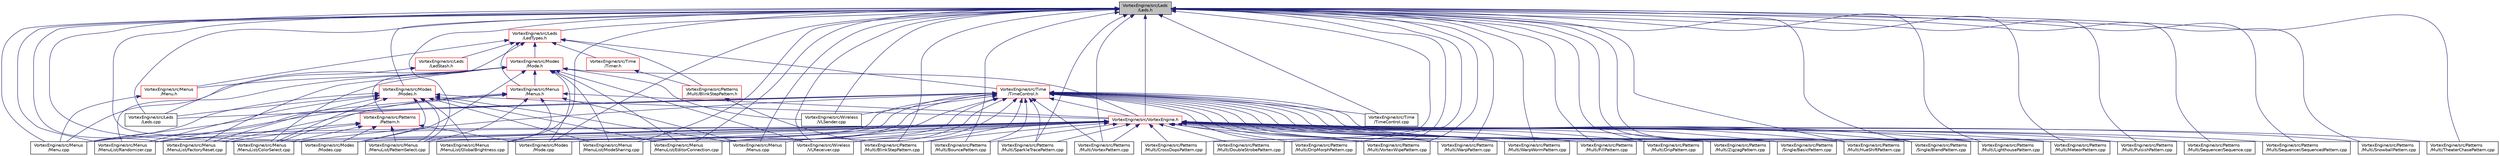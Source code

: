 digraph "VortexEngine/src/Leds/Leds.h"
{
 // INTERACTIVE_SVG=YES
 // LATEX_PDF_SIZE
  bgcolor="transparent";
  edge [fontname="Helvetica",fontsize="10",labelfontname="Helvetica",labelfontsize="10"];
  node [fontname="Helvetica",fontsize="10",shape=record];
  Node1 [label="VortexEngine/src/Leds\l/Leds.h",height=0.2,width=0.4,color="black", fillcolor="grey75", style="filled", fontcolor="black",tooltip=" "];
  Node1 -> Node2 [dir="back",color="midnightblue",fontsize="10",style="solid",fontname="Helvetica"];
  Node2 [label="VortexEngine/src/Leds\l/LedTypes.h",height=0.2,width=0.4,color="red",URL="$LedTypes_8h.html",tooltip=" "];
  Node2 -> Node3 [dir="back",color="midnightblue",fontsize="10",style="solid",fontname="Helvetica"];
  Node3 [label="VortexEngine/src/Time\l/TimeControl.h",height=0.2,width=0.4,color="red",URL="$TimeControl_8h.html",tooltip=" "];
  Node3 -> Node80 [dir="back",color="midnightblue",fontsize="10",style="solid",fontname="Helvetica"];
  Node80 [label="VortexEngine/src/Leds\l/Leds.cpp",height=0.2,width=0.4,color="black",URL="$Leds_8cpp.html",tooltip=" "];
  Node3 -> Node7 [dir="back",color="midnightblue",fontsize="10",style="solid",fontname="Helvetica"];
  Node7 [label="VortexEngine/src/VortexEngine.h",height=0.2,width=0.4,color="red",URL="$VortexEngine_8h.html",tooltip=" "];
  Node7 -> Node9 [dir="back",color="midnightblue",fontsize="10",style="solid",fontname="Helvetica"];
  Node9 [label="VortexEngine/src/Menus\l/Menu.cpp",height=0.2,width=0.4,color="black",URL="$Menu_8cpp.html",tooltip=" "];
  Node7 -> Node10 [dir="back",color="midnightblue",fontsize="10",style="solid",fontname="Helvetica"];
  Node10 [label="VortexEngine/src/Menus\l/MenuList/ColorSelect.cpp",height=0.2,width=0.4,color="black",URL="$ColorSelect_8cpp.html",tooltip=" "];
  Node7 -> Node11 [dir="back",color="midnightblue",fontsize="10",style="solid",fontname="Helvetica"];
  Node11 [label="VortexEngine/src/Menus\l/MenuList/EditorConnection.cpp",height=0.2,width=0.4,color="black",URL="$EditorConnection_8cpp.html",tooltip=" "];
  Node7 -> Node12 [dir="back",color="midnightblue",fontsize="10",style="solid",fontname="Helvetica"];
  Node12 [label="VortexEngine/src/Menus\l/MenuList/FactoryReset.cpp",height=0.2,width=0.4,color="black",URL="$FactoryReset_8cpp.html",tooltip=" "];
  Node7 -> Node13 [dir="back",color="midnightblue",fontsize="10",style="solid",fontname="Helvetica"];
  Node13 [label="VortexEngine/src/Menus\l/MenuList/GlobalBrightness.cpp",height=0.2,width=0.4,color="black",URL="$GlobalBrightness_8cpp.html",tooltip=" "];
  Node7 -> Node14 [dir="back",color="midnightblue",fontsize="10",style="solid",fontname="Helvetica"];
  Node14 [label="VortexEngine/src/Menus\l/MenuList/ModeSharing.cpp",height=0.2,width=0.4,color="black",URL="$ModeSharing_8cpp.html",tooltip=" "];
  Node7 -> Node15 [dir="back",color="midnightblue",fontsize="10",style="solid",fontname="Helvetica"];
  Node15 [label="VortexEngine/src/Menus\l/MenuList/PatternSelect.cpp",height=0.2,width=0.4,color="black",URL="$PatternSelect_8cpp.html",tooltip=" "];
  Node7 -> Node16 [dir="back",color="midnightblue",fontsize="10",style="solid",fontname="Helvetica"];
  Node16 [label="VortexEngine/src/Menus\l/MenuList/Randomizer.cpp",height=0.2,width=0.4,color="black",URL="$Randomizer_8cpp.html",tooltip=" "];
  Node7 -> Node17 [dir="back",color="midnightblue",fontsize="10",style="solid",fontname="Helvetica"];
  Node17 [label="VortexEngine/src/Menus\l/Menus.cpp",height=0.2,width=0.4,color="black",URL="$Menus_8cpp.html",tooltip=" "];
  Node7 -> Node18 [dir="back",color="midnightblue",fontsize="10",style="solid",fontname="Helvetica"];
  Node18 [label="VortexEngine/src/Modes\l/Mode.cpp",height=0.2,width=0.4,color="black",URL="$Mode_8cpp.html",tooltip=" "];
  Node7 -> Node19 [dir="back",color="midnightblue",fontsize="10",style="solid",fontname="Helvetica"];
  Node19 [label="VortexEngine/src/Modes\l/Modes.cpp",height=0.2,width=0.4,color="black",URL="$Modes_8cpp.html",tooltip=" "];
  Node7 -> Node20 [dir="back",color="midnightblue",fontsize="10",style="solid",fontname="Helvetica"];
  Node20 [label="VortexEngine/src/Patterns\l/Multi/BlinkStepPattern.cpp",height=0.2,width=0.4,color="black",URL="$BlinkStepPattern_8cpp.html",tooltip=" "];
  Node7 -> Node21 [dir="back",color="midnightblue",fontsize="10",style="solid",fontname="Helvetica"];
  Node21 [label="VortexEngine/src/Patterns\l/Multi/BouncePattern.cpp",height=0.2,width=0.4,color="black",URL="$BouncePattern_8cpp.html",tooltip=" "];
  Node7 -> Node23 [dir="back",color="midnightblue",fontsize="10",style="solid",fontname="Helvetica"];
  Node23 [label="VortexEngine/src/Patterns\l/Multi/CrossDopsPattern.cpp",height=0.2,width=0.4,color="black",URL="$CrossDopsPattern_8cpp.html",tooltip=" "];
  Node7 -> Node24 [dir="back",color="midnightblue",fontsize="10",style="solid",fontname="Helvetica"];
  Node24 [label="VortexEngine/src/Patterns\l/Multi/DoubleStrobePattern.cpp",height=0.2,width=0.4,color="black",URL="$DoubleStrobePattern_8cpp.html",tooltip=" "];
  Node7 -> Node25 [dir="back",color="midnightblue",fontsize="10",style="solid",fontname="Helvetica"];
  Node25 [label="VortexEngine/src/Patterns\l/Multi/DripMorphPattern.cpp",height=0.2,width=0.4,color="black",URL="$DripMorphPattern_8cpp.html",tooltip=" "];
  Node7 -> Node26 [dir="back",color="midnightblue",fontsize="10",style="solid",fontname="Helvetica"];
  Node26 [label="VortexEngine/src/Patterns\l/Multi/DripPattern.cpp",height=0.2,width=0.4,color="black",URL="$DripPattern_8cpp.html",tooltip=" "];
  Node7 -> Node27 [dir="back",color="midnightblue",fontsize="10",style="solid",fontname="Helvetica"];
  Node27 [label="VortexEngine/src/Patterns\l/Multi/FillPattern.cpp",height=0.2,width=0.4,color="black",URL="$FillPattern_8cpp.html",tooltip=" "];
  Node7 -> Node28 [dir="back",color="midnightblue",fontsize="10",style="solid",fontname="Helvetica"];
  Node28 [label="VortexEngine/src/Patterns\l/Multi/HueShiftPattern.cpp",height=0.2,width=0.4,color="black",URL="$HueShiftPattern_8cpp.html",tooltip=" "];
  Node7 -> Node29 [dir="back",color="midnightblue",fontsize="10",style="solid",fontname="Helvetica"];
  Node29 [label="VortexEngine/src/Patterns\l/Multi/LighthousePattern.cpp",height=0.2,width=0.4,color="black",URL="$LighthousePattern_8cpp.html",tooltip=" "];
  Node7 -> Node30 [dir="back",color="midnightblue",fontsize="10",style="solid",fontname="Helvetica"];
  Node30 [label="VortexEngine/src/Patterns\l/Multi/MeteorPattern.cpp",height=0.2,width=0.4,color="black",URL="$MeteorPattern_8cpp.html",tooltip=" "];
  Node7 -> Node32 [dir="back",color="midnightblue",fontsize="10",style="solid",fontname="Helvetica"];
  Node32 [label="VortexEngine/src/Patterns\l/Multi/PulsishPattern.cpp",height=0.2,width=0.4,color="black",URL="$PulsishPattern_8cpp.html",tooltip=" "];
  Node7 -> Node34 [dir="back",color="midnightblue",fontsize="10",style="solid",fontname="Helvetica"];
  Node34 [label="VortexEngine/src/Patterns\l/Multi/Sequencer/Sequence.cpp",height=0.2,width=0.4,color="black",URL="$Sequence_8cpp.html",tooltip=" "];
  Node7 -> Node35 [dir="back",color="midnightblue",fontsize="10",style="solid",fontname="Helvetica"];
  Node35 [label="VortexEngine/src/Patterns\l/Multi/Sequencer/SequencedPattern.cpp",height=0.2,width=0.4,color="black",URL="$SequencedPattern_8cpp.html",tooltip=" "];
  Node7 -> Node36 [dir="back",color="midnightblue",fontsize="10",style="solid",fontname="Helvetica"];
  Node36 [label="VortexEngine/src/Patterns\l/Multi/SnowballPattern.cpp",height=0.2,width=0.4,color="black",URL="$SnowballPattern_8cpp.html",tooltip=" "];
  Node7 -> Node37 [dir="back",color="midnightblue",fontsize="10",style="solid",fontname="Helvetica"];
  Node37 [label="VortexEngine/src/Patterns\l/Multi/SparkleTracePattern.cpp",height=0.2,width=0.4,color="black",URL="$SparkleTracePattern_8cpp.html",tooltip=" "];
  Node7 -> Node38 [dir="back",color="midnightblue",fontsize="10",style="solid",fontname="Helvetica"];
  Node38 [label="VortexEngine/src/Patterns\l/Multi/TheaterChasePattern.cpp",height=0.2,width=0.4,color="black",URL="$TheaterChasePattern_8cpp.html",tooltip=" "];
  Node7 -> Node39 [dir="back",color="midnightblue",fontsize="10",style="solid",fontname="Helvetica"];
  Node39 [label="VortexEngine/src/Patterns\l/Multi/VortexPattern.cpp",height=0.2,width=0.4,color="black",URL="$VortexPattern_8cpp.html",tooltip=" "];
  Node7 -> Node40 [dir="back",color="midnightblue",fontsize="10",style="solid",fontname="Helvetica"];
  Node40 [label="VortexEngine/src/Patterns\l/Multi/VortexWipePattern.cpp",height=0.2,width=0.4,color="black",URL="$VortexWipePattern_8cpp.html",tooltip=" "];
  Node7 -> Node41 [dir="back",color="midnightblue",fontsize="10",style="solid",fontname="Helvetica"];
  Node41 [label="VortexEngine/src/Patterns\l/Multi/WarpPattern.cpp",height=0.2,width=0.4,color="black",URL="$WarpPattern_8cpp.html",tooltip=" "];
  Node7 -> Node42 [dir="back",color="midnightblue",fontsize="10",style="solid",fontname="Helvetica"];
  Node42 [label="VortexEngine/src/Patterns\l/Multi/WarpWormPattern.cpp",height=0.2,width=0.4,color="black",URL="$WarpWormPattern_8cpp.html",tooltip=" "];
  Node7 -> Node43 [dir="back",color="midnightblue",fontsize="10",style="solid",fontname="Helvetica"];
  Node43 [label="VortexEngine/src/Patterns\l/Multi/ZigzagPattern.cpp",height=0.2,width=0.4,color="black",URL="$ZigzagPattern_8cpp.html",tooltip=" "];
  Node7 -> Node45 [dir="back",color="midnightblue",fontsize="10",style="solid",fontname="Helvetica"];
  Node45 [label="VortexEngine/src/Patterns\l/Single/BasicPattern.cpp",height=0.2,width=0.4,color="black",URL="$BasicPattern_8cpp.html",tooltip=" "];
  Node7 -> Node46 [dir="back",color="midnightblue",fontsize="10",style="solid",fontname="Helvetica"];
  Node46 [label="VortexEngine/src/Patterns\l/Single/BlendPattern.cpp",height=0.2,width=0.4,color="black",URL="$BlendPattern_8cpp.html",tooltip=" "];
  Node7 -> Node51 [dir="back",color="midnightblue",fontsize="10",style="solid",fontname="Helvetica"];
  Node51 [label="VortexEngine/src/Wireless\l/VLReceiver.cpp",height=0.2,width=0.4,color="black",URL="$VLReceiver_8cpp.html",tooltip=" "];
  Node3 -> Node9 [dir="back",color="midnightblue",fontsize="10",style="solid",fontname="Helvetica"];
  Node3 -> Node10 [dir="back",color="midnightblue",fontsize="10",style="solid",fontname="Helvetica"];
  Node3 -> Node11 [dir="back",color="midnightblue",fontsize="10",style="solid",fontname="Helvetica"];
  Node3 -> Node12 [dir="back",color="midnightblue",fontsize="10",style="solid",fontname="Helvetica"];
  Node3 -> Node14 [dir="back",color="midnightblue",fontsize="10",style="solid",fontname="Helvetica"];
  Node3 -> Node15 [dir="back",color="midnightblue",fontsize="10",style="solid",fontname="Helvetica"];
  Node3 -> Node17 [dir="back",color="midnightblue",fontsize="10",style="solid",fontname="Helvetica"];
  Node3 -> Node18 [dir="back",color="midnightblue",fontsize="10",style="solid",fontname="Helvetica"];
  Node3 -> Node19 [dir="back",color="midnightblue",fontsize="10",style="solid",fontname="Helvetica"];
  Node3 -> Node20 [dir="back",color="midnightblue",fontsize="10",style="solid",fontname="Helvetica"];
  Node3 -> Node21 [dir="back",color="midnightblue",fontsize="10",style="solid",fontname="Helvetica"];
  Node3 -> Node27 [dir="back",color="midnightblue",fontsize="10",style="solid",fontname="Helvetica"];
  Node3 -> Node28 [dir="back",color="midnightblue",fontsize="10",style="solid",fontname="Helvetica"];
  Node3 -> Node29 [dir="back",color="midnightblue",fontsize="10",style="solid",fontname="Helvetica"];
  Node3 -> Node30 [dir="back",color="midnightblue",fontsize="10",style="solid",fontname="Helvetica"];
  Node3 -> Node32 [dir="back",color="midnightblue",fontsize="10",style="solid",fontname="Helvetica"];
  Node3 -> Node37 [dir="back",color="midnightblue",fontsize="10",style="solid",fontname="Helvetica"];
  Node3 -> Node39 [dir="back",color="midnightblue",fontsize="10",style="solid",fontname="Helvetica"];
  Node3 -> Node40 [dir="back",color="midnightblue",fontsize="10",style="solid",fontname="Helvetica"];
  Node3 -> Node41 [dir="back",color="midnightblue",fontsize="10",style="solid",fontname="Helvetica"];
  Node3 -> Node42 [dir="back",color="midnightblue",fontsize="10",style="solid",fontname="Helvetica"];
  Node3 -> Node43 [dir="back",color="midnightblue",fontsize="10",style="solid",fontname="Helvetica"];
  Node3 -> Node45 [dir="back",color="midnightblue",fontsize="10",style="solid",fontname="Helvetica"];
  Node3 -> Node46 [dir="back",color="midnightblue",fontsize="10",style="solid",fontname="Helvetica"];
  Node3 -> Node79 [dir="back",color="midnightblue",fontsize="10",style="solid",fontname="Helvetica"];
  Node79 [label="VortexEngine/src/Time\l/TimeControl.cpp",height=0.2,width=0.4,color="black",URL="$TimeControl_8cpp.html",tooltip=" "];
  Node3 -> Node51 [dir="back",color="midnightblue",fontsize="10",style="solid",fontname="Helvetica"];
  Node3 -> Node84 [dir="back",color="midnightblue",fontsize="10",style="solid",fontname="Helvetica"];
  Node84 [label="VortexEngine/src/Wireless\l/VLSender.cpp",height=0.2,width=0.4,color="black",URL="$VLSender_8cpp.html",tooltip=" "];
  Node2 -> Node85 [dir="back",color="midnightblue",fontsize="10",style="solid",fontname="Helvetica"];
  Node85 [label="VortexEngine/src/Leds\l/LedStash.h",height=0.2,width=0.4,color="red",URL="$LedStash_8h.html",tooltip=" "];
  Node85 -> Node80 [dir="back",color="midnightblue",fontsize="10",style="solid",fontname="Helvetica"];
  Node2 -> Node86 [dir="back",color="midnightblue",fontsize="10",style="solid",fontname="Helvetica"];
  Node86 [label="VortexEngine/src/Menus\l/Menus.h",height=0.2,width=0.4,color="red",URL="$Menus_8h.html",tooltip=" "];
  Node86 -> Node7 [dir="back",color="midnightblue",fontsize="10",style="solid",fontname="Helvetica"];
  Node86 -> Node9 [dir="back",color="midnightblue",fontsize="10",style="solid",fontname="Helvetica"];
  Node86 -> Node10 [dir="back",color="midnightblue",fontsize="10",style="solid",fontname="Helvetica"];
  Node86 -> Node13 [dir="back",color="midnightblue",fontsize="10",style="solid",fontname="Helvetica"];
  Node86 -> Node15 [dir="back",color="midnightblue",fontsize="10",style="solid",fontname="Helvetica"];
  Node86 -> Node16 [dir="back",color="midnightblue",fontsize="10",style="solid",fontname="Helvetica"];
  Node86 -> Node17 [dir="back",color="midnightblue",fontsize="10",style="solid",fontname="Helvetica"];
  Node2 -> Node87 [dir="back",color="midnightblue",fontsize="10",style="solid",fontname="Helvetica"];
  Node87 [label="VortexEngine/src/Modes\l/Mode.h",height=0.2,width=0.4,color="red",URL="$Mode_8h.html",tooltip=" "];
  Node87 -> Node86 [dir="back",color="midnightblue",fontsize="10",style="solid",fontname="Helvetica"];
  Node87 -> Node7 [dir="back",color="midnightblue",fontsize="10",style="solid",fontname="Helvetica"];
  Node87 -> Node88 [dir="back",color="midnightblue",fontsize="10",style="solid",fontname="Helvetica"];
  Node88 [label="VortexEngine/src/Menus\l/Menu.h",height=0.2,width=0.4,color="red",URL="$Menu_8h.html",tooltip=" "];
  Node88 -> Node9 [dir="back",color="midnightblue",fontsize="10",style="solid",fontname="Helvetica"];
  Node87 -> Node9 [dir="back",color="midnightblue",fontsize="10",style="solid",fontname="Helvetica"];
  Node87 -> Node10 [dir="back",color="midnightblue",fontsize="10",style="solid",fontname="Helvetica"];
  Node87 -> Node11 [dir="back",color="midnightblue",fontsize="10",style="solid",fontname="Helvetica"];
  Node87 -> Node12 [dir="back",color="midnightblue",fontsize="10",style="solid",fontname="Helvetica"];
  Node87 -> Node14 [dir="back",color="midnightblue",fontsize="10",style="solid",fontname="Helvetica"];
  Node87 -> Node16 [dir="back",color="midnightblue",fontsize="10",style="solid",fontname="Helvetica"];
  Node87 -> Node18 [dir="back",color="midnightblue",fontsize="10",style="solid",fontname="Helvetica"];
  Node87 -> Node19 [dir="back",color="midnightblue",fontsize="10",style="solid",fontname="Helvetica"];
  Node87 -> Node51 [dir="back",color="midnightblue",fontsize="10",style="solid",fontname="Helvetica"];
  Node87 -> Node84 [dir="back",color="midnightblue",fontsize="10",style="solid",fontname="Helvetica"];
  Node2 -> Node88 [dir="back",color="midnightblue",fontsize="10",style="solid",fontname="Helvetica"];
  Node2 -> Node96 [dir="back",color="midnightblue",fontsize="10",style="solid",fontname="Helvetica"];
  Node96 [label="VortexEngine/src/Patterns\l/Pattern.h",height=0.2,width=0.4,color="red",URL="$Pattern_8h.html",tooltip=" "];
  Node96 -> Node10 [dir="back",color="midnightblue",fontsize="10",style="solid",fontname="Helvetica"];
  Node96 -> Node12 [dir="back",color="midnightblue",fontsize="10",style="solid",fontname="Helvetica"];
  Node96 -> Node15 [dir="back",color="midnightblue",fontsize="10",style="solid",fontname="Helvetica"];
  Node96 -> Node16 [dir="back",color="midnightblue",fontsize="10",style="solid",fontname="Helvetica"];
  Node96 -> Node18 [dir="back",color="midnightblue",fontsize="10",style="solid",fontname="Helvetica"];
  Node96 -> Node19 [dir="back",color="midnightblue",fontsize="10",style="solid",fontname="Helvetica"];
  Node2 -> Node105 [dir="back",color="midnightblue",fontsize="10",style="solid",fontname="Helvetica"];
  Node105 [label="VortexEngine/src/Time\l/Timer.h",height=0.2,width=0.4,color="red",URL="$Timer_8h.html",tooltip=" "];
  Node105 -> Node103 [dir="back",color="midnightblue",fontsize="10",style="solid",fontname="Helvetica"];
  Node103 [label="VortexEngine/src/Patterns\l/Multi/BlinkStepPattern.h",height=0.2,width=0.4,color="red",URL="$BlinkStepPattern_8h.html",tooltip=" "];
  Node103 -> Node20 [dir="back",color="midnightblue",fontsize="10",style="solid",fontname="Helvetica"];
  Node2 -> Node103 [dir="back",color="midnightblue",fontsize="10",style="solid",fontname="Helvetica"];
  Node1 -> Node80 [dir="back",color="midnightblue",fontsize="10",style="solid",fontname="Helvetica"];
  Node1 -> Node107 [dir="back",color="midnightblue",fontsize="10",style="solid",fontname="Helvetica"];
  Node107 [label="VortexEngine/src/Modes\l/Modes.h",height=0.2,width=0.4,color="red",URL="$Modes_8h.html",tooltip=" "];
  Node107 -> Node80 [dir="back",color="midnightblue",fontsize="10",style="solid",fontname="Helvetica"];
  Node107 -> Node7 [dir="back",color="midnightblue",fontsize="10",style="solid",fontname="Helvetica"];
  Node107 -> Node9 [dir="back",color="midnightblue",fontsize="10",style="solid",fontname="Helvetica"];
  Node107 -> Node10 [dir="back",color="midnightblue",fontsize="10",style="solid",fontname="Helvetica"];
  Node107 -> Node11 [dir="back",color="midnightblue",fontsize="10",style="solid",fontname="Helvetica"];
  Node107 -> Node12 [dir="back",color="midnightblue",fontsize="10",style="solid",fontname="Helvetica"];
  Node107 -> Node13 [dir="back",color="midnightblue",fontsize="10",style="solid",fontname="Helvetica"];
  Node107 -> Node14 [dir="back",color="midnightblue",fontsize="10",style="solid",fontname="Helvetica"];
  Node107 -> Node15 [dir="back",color="midnightblue",fontsize="10",style="solid",fontname="Helvetica"];
  Node107 -> Node16 [dir="back",color="midnightblue",fontsize="10",style="solid",fontname="Helvetica"];
  Node107 -> Node17 [dir="back",color="midnightblue",fontsize="10",style="solid",fontname="Helvetica"];
  Node107 -> Node19 [dir="back",color="midnightblue",fontsize="10",style="solid",fontname="Helvetica"];
  Node1 -> Node7 [dir="back",color="midnightblue",fontsize="10",style="solid",fontname="Helvetica"];
  Node1 -> Node9 [dir="back",color="midnightblue",fontsize="10",style="solid",fontname="Helvetica"];
  Node1 -> Node10 [dir="back",color="midnightblue",fontsize="10",style="solid",fontname="Helvetica"];
  Node1 -> Node11 [dir="back",color="midnightblue",fontsize="10",style="solid",fontname="Helvetica"];
  Node1 -> Node12 [dir="back",color="midnightblue",fontsize="10",style="solid",fontname="Helvetica"];
  Node1 -> Node13 [dir="back",color="midnightblue",fontsize="10",style="solid",fontname="Helvetica"];
  Node1 -> Node14 [dir="back",color="midnightblue",fontsize="10",style="solid",fontname="Helvetica"];
  Node1 -> Node15 [dir="back",color="midnightblue",fontsize="10",style="solid",fontname="Helvetica"];
  Node1 -> Node16 [dir="back",color="midnightblue",fontsize="10",style="solid",fontname="Helvetica"];
  Node1 -> Node17 [dir="back",color="midnightblue",fontsize="10",style="solid",fontname="Helvetica"];
  Node1 -> Node18 [dir="back",color="midnightblue",fontsize="10",style="solid",fontname="Helvetica"];
  Node1 -> Node19 [dir="back",color="midnightblue",fontsize="10",style="solid",fontname="Helvetica"];
  Node1 -> Node20 [dir="back",color="midnightblue",fontsize="10",style="solid",fontname="Helvetica"];
  Node1 -> Node21 [dir="back",color="midnightblue",fontsize="10",style="solid",fontname="Helvetica"];
  Node1 -> Node23 [dir="back",color="midnightblue",fontsize="10",style="solid",fontname="Helvetica"];
  Node1 -> Node24 [dir="back",color="midnightblue",fontsize="10",style="solid",fontname="Helvetica"];
  Node1 -> Node25 [dir="back",color="midnightblue",fontsize="10",style="solid",fontname="Helvetica"];
  Node1 -> Node26 [dir="back",color="midnightblue",fontsize="10",style="solid",fontname="Helvetica"];
  Node1 -> Node27 [dir="back",color="midnightblue",fontsize="10",style="solid",fontname="Helvetica"];
  Node1 -> Node28 [dir="back",color="midnightblue",fontsize="10",style="solid",fontname="Helvetica"];
  Node1 -> Node29 [dir="back",color="midnightblue",fontsize="10",style="solid",fontname="Helvetica"];
  Node1 -> Node30 [dir="back",color="midnightblue",fontsize="10",style="solid",fontname="Helvetica"];
  Node1 -> Node32 [dir="back",color="midnightblue",fontsize="10",style="solid",fontname="Helvetica"];
  Node1 -> Node34 [dir="back",color="midnightblue",fontsize="10",style="solid",fontname="Helvetica"];
  Node1 -> Node35 [dir="back",color="midnightblue",fontsize="10",style="solid",fontname="Helvetica"];
  Node1 -> Node36 [dir="back",color="midnightblue",fontsize="10",style="solid",fontname="Helvetica"];
  Node1 -> Node37 [dir="back",color="midnightblue",fontsize="10",style="solid",fontname="Helvetica"];
  Node1 -> Node38 [dir="back",color="midnightblue",fontsize="10",style="solid",fontname="Helvetica"];
  Node1 -> Node39 [dir="back",color="midnightblue",fontsize="10",style="solid",fontname="Helvetica"];
  Node1 -> Node40 [dir="back",color="midnightblue",fontsize="10",style="solid",fontname="Helvetica"];
  Node1 -> Node41 [dir="back",color="midnightblue",fontsize="10",style="solid",fontname="Helvetica"];
  Node1 -> Node42 [dir="back",color="midnightblue",fontsize="10",style="solid",fontname="Helvetica"];
  Node1 -> Node43 [dir="back",color="midnightblue",fontsize="10",style="solid",fontname="Helvetica"];
  Node1 -> Node45 [dir="back",color="midnightblue",fontsize="10",style="solid",fontname="Helvetica"];
  Node1 -> Node46 [dir="back",color="midnightblue",fontsize="10",style="solid",fontname="Helvetica"];
  Node1 -> Node79 [dir="back",color="midnightblue",fontsize="10",style="solid",fontname="Helvetica"];
  Node1 -> Node51 [dir="back",color="midnightblue",fontsize="10",style="solid",fontname="Helvetica"];
  Node1 -> Node84 [dir="back",color="midnightblue",fontsize="10",style="solid",fontname="Helvetica"];
}
